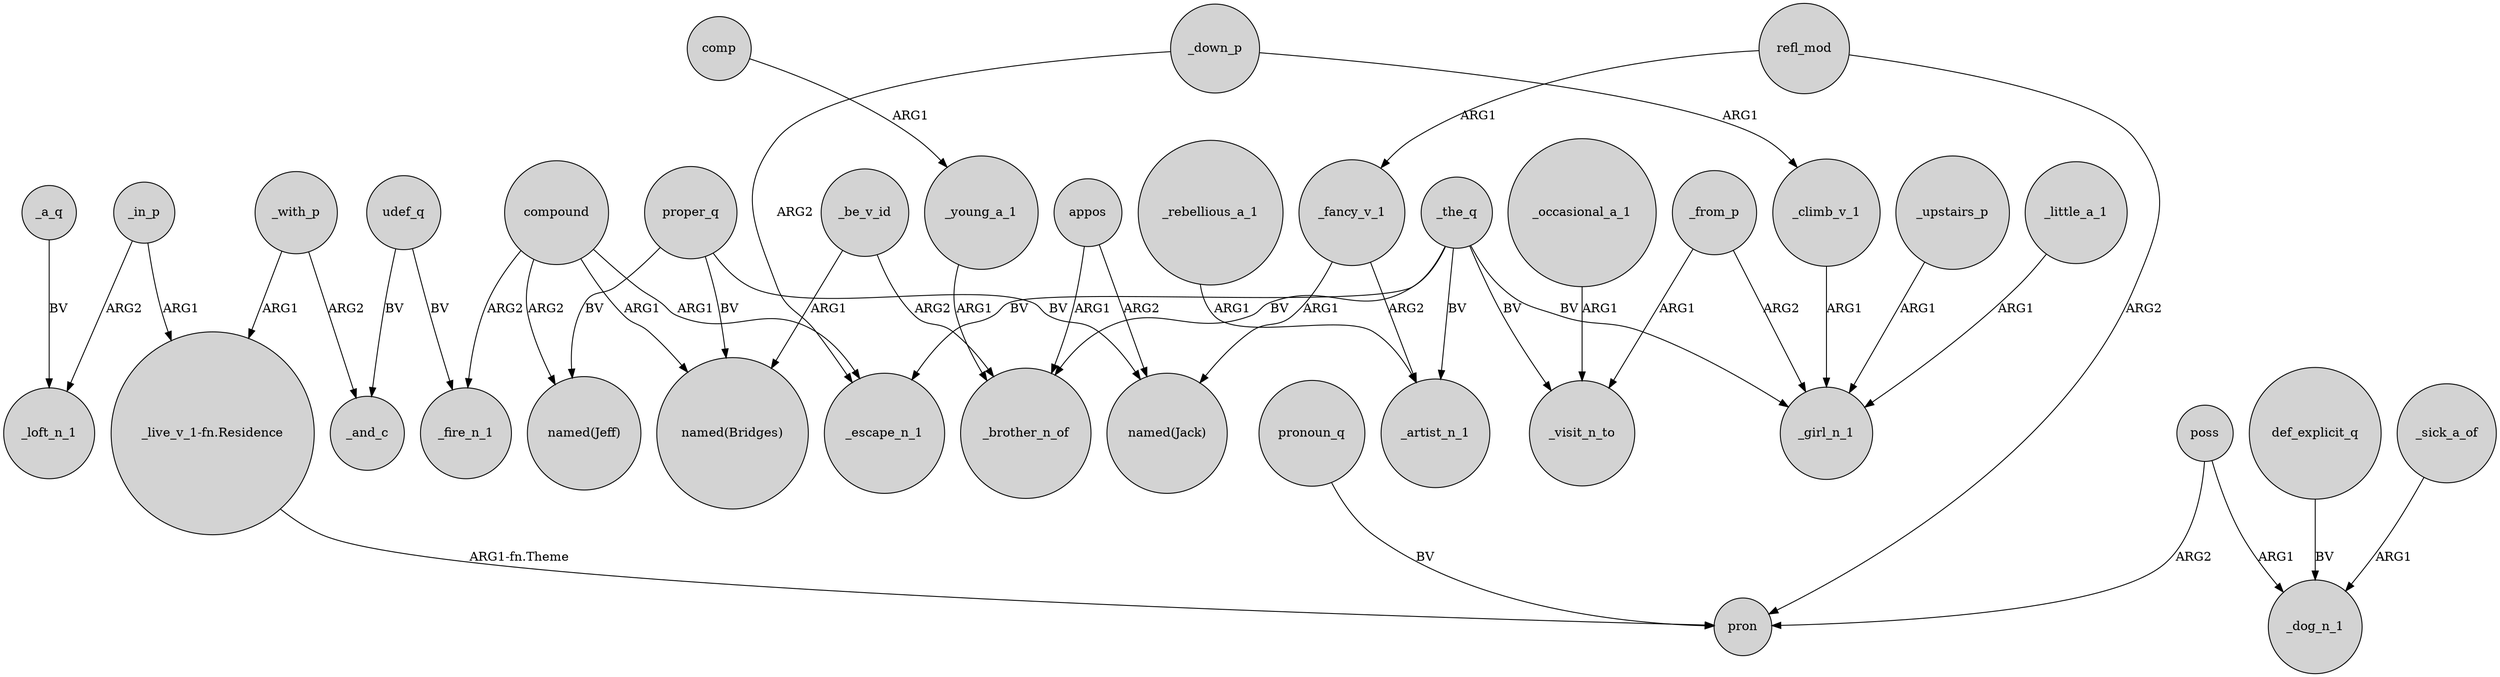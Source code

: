 digraph {
	node [shape=circle style=filled]
	_with_p -> _and_c [label=ARG2]
	_occasional_a_1 -> _visit_n_to [label=ARG1]
	_little_a_1 -> _girl_n_1 [label=ARG1]
	proper_q -> "named(Bridges)" [label=BV]
	_in_p -> "_live_v_1-fn.Residence" [label=ARG1]
	refl_mod -> _fancy_v_1 [label=ARG1]
	poss -> pron [label=ARG2]
	_climb_v_1 -> _girl_n_1 [label=ARG1]
	_in_p -> _loft_n_1 [label=ARG2]
	compound -> "named(Jeff)" [label=ARG2]
	_young_a_1 -> _brother_n_of [label=ARG1]
	_fancy_v_1 -> "named(Jack)" [label=ARG1]
	_the_q -> _brother_n_of [label=BV]
	def_explicit_q -> _dog_n_1 [label=BV]
	_rebellious_a_1 -> _artist_n_1 [label=ARG1]
	poss -> _dog_n_1 [label=ARG1]
	_the_q -> _artist_n_1 [label=BV]
	_be_v_id -> "named(Bridges)" [label=ARG1]
	_the_q -> _escape_n_1 [label=BV]
	compound -> "named(Bridges)" [label=ARG1]
	pronoun_q -> pron [label=BV]
	refl_mod -> pron [label=ARG2]
	_with_p -> "_live_v_1-fn.Residence" [label=ARG1]
	_sick_a_of -> _dog_n_1 [label=ARG1]
	_down_p -> _climb_v_1 [label=ARG1]
	"_live_v_1-fn.Residence" -> pron [label="ARG1-fn.Theme"]
	udef_q -> _fire_n_1 [label=BV]
	_from_p -> _girl_n_1 [label=ARG2]
	_from_p -> _visit_n_to [label=ARG1]
	_the_q -> _visit_n_to [label=BV]
	proper_q -> "named(Jack)" [label=BV]
	comp -> _young_a_1 [label=ARG1]
	_upstairs_p -> _girl_n_1 [label=ARG1]
	compound -> _escape_n_1 [label=ARG1]
	_down_p -> _escape_n_1 [label=ARG2]
	compound -> _fire_n_1 [label=ARG2]
	_a_q -> _loft_n_1 [label=BV]
	appos -> "named(Jack)" [label=ARG2]
	_be_v_id -> _brother_n_of [label=ARG2]
	appos -> _brother_n_of [label=ARG1]
	udef_q -> _and_c [label=BV]
	_the_q -> _girl_n_1 [label=BV]
	_fancy_v_1 -> _artist_n_1 [label=ARG2]
	proper_q -> "named(Jeff)" [label=BV]
}
